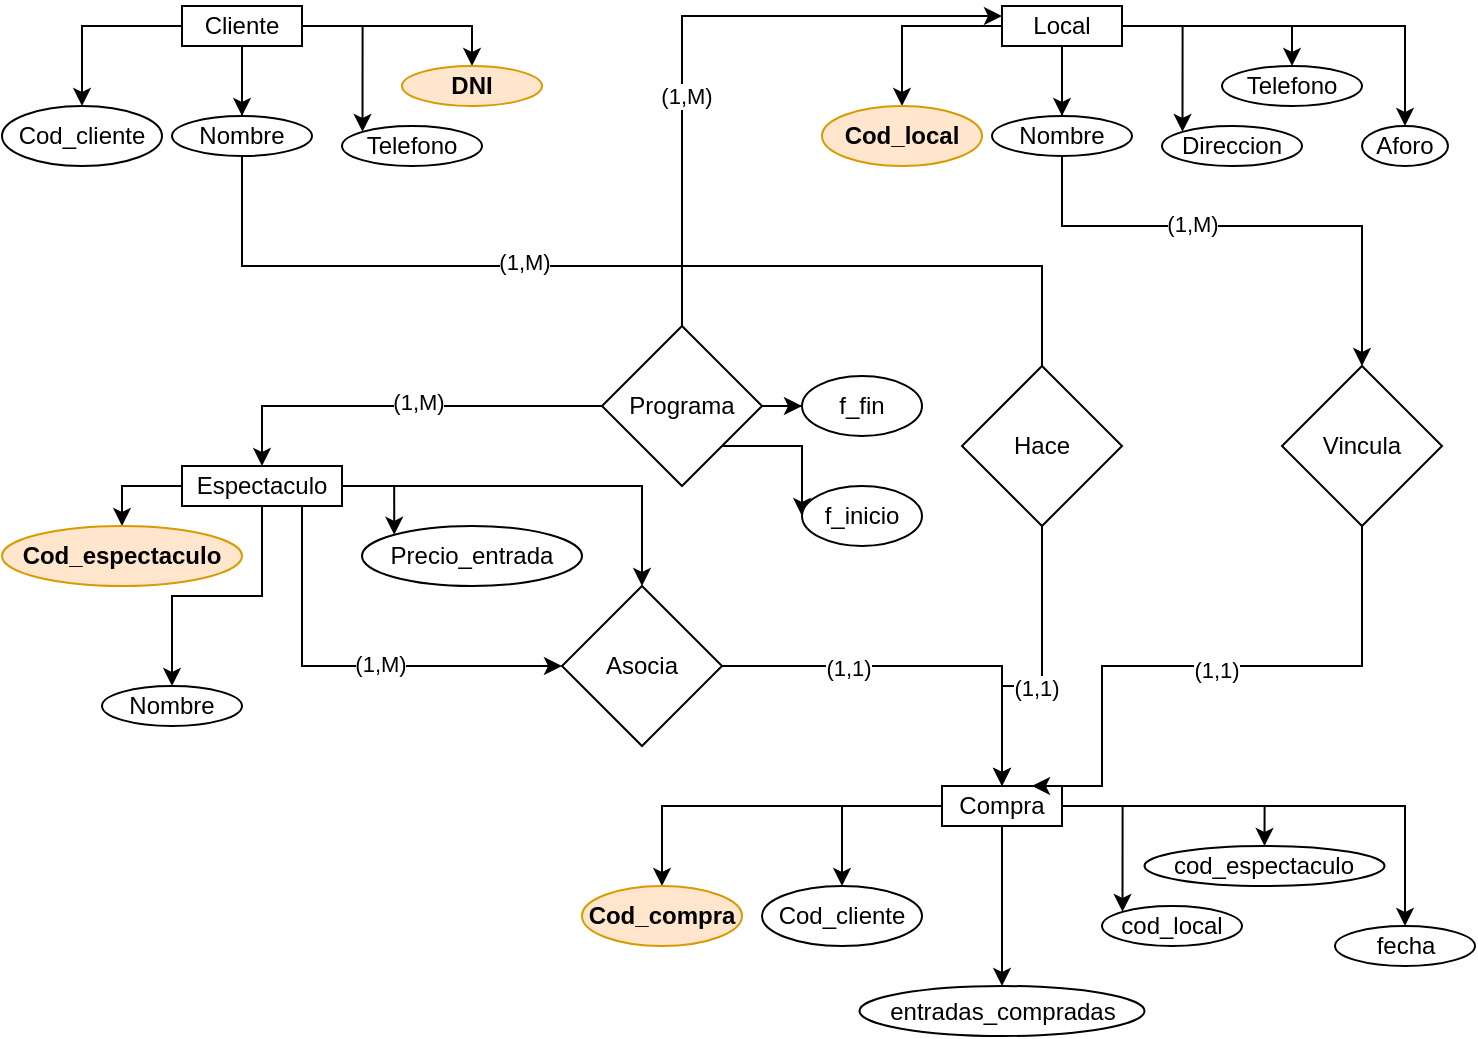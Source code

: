 <mxfile version="21.7.2" type="github">
  <diagram name="Página-1" id="HI1I8D31MHRvUqRoD5CX">
    <mxGraphModel dx="951" dy="550" grid="1" gridSize="10" guides="1" tooltips="1" connect="1" arrows="1" fold="1" page="1" pageScale="1" pageWidth="827" pageHeight="1169" math="0" shadow="0">
      <root>
        <mxCell id="0" />
        <mxCell id="1" parent="0" />
        <mxCell id="5ykwkt1n1GEtBhAtZkCk-3" style="edgeStyle=orthogonalEdgeStyle;rounded=0;orthogonalLoop=1;jettySize=auto;html=1;" edge="1" parent="1" source="5ykwkt1n1GEtBhAtZkCk-1" target="5ykwkt1n1GEtBhAtZkCk-2">
          <mxGeometry relative="1" as="geometry" />
        </mxCell>
        <mxCell id="5ykwkt1n1GEtBhAtZkCk-5" style="edgeStyle=orthogonalEdgeStyle;rounded=0;orthogonalLoop=1;jettySize=auto;html=1;entryX=0.5;entryY=0;entryDx=0;entryDy=0;" edge="1" parent="1" source="5ykwkt1n1GEtBhAtZkCk-1" target="5ykwkt1n1GEtBhAtZkCk-4">
          <mxGeometry relative="1" as="geometry" />
        </mxCell>
        <mxCell id="5ykwkt1n1GEtBhAtZkCk-8" style="edgeStyle=orthogonalEdgeStyle;rounded=0;orthogonalLoop=1;jettySize=auto;html=1;entryX=0.5;entryY=0;entryDx=0;entryDy=0;" edge="1" parent="1" source="5ykwkt1n1GEtBhAtZkCk-1" target="5ykwkt1n1GEtBhAtZkCk-7">
          <mxGeometry relative="1" as="geometry" />
        </mxCell>
        <mxCell id="5ykwkt1n1GEtBhAtZkCk-9" style="edgeStyle=orthogonalEdgeStyle;rounded=0;orthogonalLoop=1;jettySize=auto;html=1;entryX=0;entryY=0;entryDx=0;entryDy=0;" edge="1" parent="1" source="5ykwkt1n1GEtBhAtZkCk-1" target="5ykwkt1n1GEtBhAtZkCk-6">
          <mxGeometry relative="1" as="geometry" />
        </mxCell>
        <mxCell id="5ykwkt1n1GEtBhAtZkCk-83" style="edgeStyle=orthogonalEdgeStyle;rounded=0;orthogonalLoop=1;jettySize=auto;html=1;entryX=0.5;entryY=0;entryDx=0;entryDy=0;" edge="1" parent="1" source="5ykwkt1n1GEtBhAtZkCk-1" target="5ykwkt1n1GEtBhAtZkCk-69">
          <mxGeometry relative="1" as="geometry">
            <Array as="points">
              <mxPoint x="140" y="190" />
              <mxPoint x="540" y="190" />
              <mxPoint x="540" y="400" />
            </Array>
          </mxGeometry>
        </mxCell>
        <mxCell id="5ykwkt1n1GEtBhAtZkCk-85" value="(1,M)" style="edgeLabel;html=1;align=center;verticalAlign=middle;resizable=0;points=[];" vertex="1" connectable="0" parent="5ykwkt1n1GEtBhAtZkCk-83">
          <mxGeometry x="-0.366" y="2" relative="1" as="geometry">
            <mxPoint as="offset" />
          </mxGeometry>
        </mxCell>
        <mxCell id="5ykwkt1n1GEtBhAtZkCk-86" value="(1,1)" style="edgeLabel;html=1;align=center;verticalAlign=middle;resizable=0;points=[];" vertex="1" connectable="0" parent="5ykwkt1n1GEtBhAtZkCk-83">
          <mxGeometry x="0.83" y="1" relative="1" as="geometry">
            <mxPoint as="offset" />
          </mxGeometry>
        </mxCell>
        <mxCell id="5ykwkt1n1GEtBhAtZkCk-1" value="Cliente" style="rounded=0;whiteSpace=wrap;html=1;" vertex="1" parent="1">
          <mxGeometry x="110" y="60" width="60" height="20" as="geometry" />
        </mxCell>
        <mxCell id="5ykwkt1n1GEtBhAtZkCk-2" value="Cod_cliente" style="ellipse;whiteSpace=wrap;html=1;" vertex="1" parent="1">
          <mxGeometry x="20" y="110" width="80" height="30" as="geometry" />
        </mxCell>
        <mxCell id="5ykwkt1n1GEtBhAtZkCk-4" value="Nombre" style="ellipse;whiteSpace=wrap;html=1;" vertex="1" parent="1">
          <mxGeometry x="105" y="115" width="70" height="20" as="geometry" />
        </mxCell>
        <mxCell id="5ykwkt1n1GEtBhAtZkCk-6" value="Telefono" style="ellipse;whiteSpace=wrap;html=1;" vertex="1" parent="1">
          <mxGeometry x="190" y="120" width="70" height="20" as="geometry" />
        </mxCell>
        <mxCell id="5ykwkt1n1GEtBhAtZkCk-7" value="DNI" style="ellipse;whiteSpace=wrap;html=1;fontStyle=1;fillColor=#ffe6cc;strokeColor=#d79b00;" vertex="1" parent="1">
          <mxGeometry x="220" y="90" width="70" height="20" as="geometry" />
        </mxCell>
        <mxCell id="5ykwkt1n1GEtBhAtZkCk-10" style="edgeStyle=orthogonalEdgeStyle;rounded=0;orthogonalLoop=1;jettySize=auto;html=1;" edge="1" parent="1" source="5ykwkt1n1GEtBhAtZkCk-14" target="5ykwkt1n1GEtBhAtZkCk-15">
          <mxGeometry relative="1" as="geometry" />
        </mxCell>
        <mxCell id="5ykwkt1n1GEtBhAtZkCk-11" style="edgeStyle=orthogonalEdgeStyle;rounded=0;orthogonalLoop=1;jettySize=auto;html=1;entryX=0.5;entryY=0;entryDx=0;entryDy=0;" edge="1" parent="1" source="5ykwkt1n1GEtBhAtZkCk-14" target="5ykwkt1n1GEtBhAtZkCk-16">
          <mxGeometry relative="1" as="geometry" />
        </mxCell>
        <mxCell id="5ykwkt1n1GEtBhAtZkCk-12" style="edgeStyle=orthogonalEdgeStyle;rounded=0;orthogonalLoop=1;jettySize=auto;html=1;entryX=0.5;entryY=0;entryDx=0;entryDy=0;" edge="1" parent="1" source="5ykwkt1n1GEtBhAtZkCk-14" target="5ykwkt1n1GEtBhAtZkCk-18">
          <mxGeometry relative="1" as="geometry" />
        </mxCell>
        <mxCell id="5ykwkt1n1GEtBhAtZkCk-13" style="edgeStyle=orthogonalEdgeStyle;rounded=0;orthogonalLoop=1;jettySize=auto;html=1;entryX=0;entryY=0;entryDx=0;entryDy=0;" edge="1" parent="1" source="5ykwkt1n1GEtBhAtZkCk-14" target="5ykwkt1n1GEtBhAtZkCk-17">
          <mxGeometry relative="1" as="geometry" />
        </mxCell>
        <mxCell id="5ykwkt1n1GEtBhAtZkCk-20" style="edgeStyle=orthogonalEdgeStyle;rounded=0;orthogonalLoop=1;jettySize=auto;html=1;" edge="1" parent="1" source="5ykwkt1n1GEtBhAtZkCk-14" target="5ykwkt1n1GEtBhAtZkCk-19">
          <mxGeometry relative="1" as="geometry" />
        </mxCell>
        <mxCell id="5ykwkt1n1GEtBhAtZkCk-95" style="edgeStyle=orthogonalEdgeStyle;rounded=0;orthogonalLoop=1;jettySize=auto;html=1;entryX=0.5;entryY=0;entryDx=0;entryDy=0;" edge="1" parent="1" source="5ykwkt1n1GEtBhAtZkCk-14" target="5ykwkt1n1GEtBhAtZkCk-94">
          <mxGeometry relative="1" as="geometry">
            <Array as="points">
              <mxPoint x="550" y="170" />
              <mxPoint x="700" y="170" />
            </Array>
          </mxGeometry>
        </mxCell>
        <mxCell id="5ykwkt1n1GEtBhAtZkCk-97" value="(1,M)" style="edgeLabel;html=1;align=center;verticalAlign=middle;resizable=0;points=[];" vertex="1" connectable="0" parent="5ykwkt1n1GEtBhAtZkCk-95">
          <mxGeometry x="-0.003" y="1" relative="1" as="geometry">
            <mxPoint as="offset" />
          </mxGeometry>
        </mxCell>
        <mxCell id="5ykwkt1n1GEtBhAtZkCk-14" value="Local" style="rounded=0;whiteSpace=wrap;html=1;" vertex="1" parent="1">
          <mxGeometry x="520" y="60" width="60" height="20" as="geometry" />
        </mxCell>
        <mxCell id="5ykwkt1n1GEtBhAtZkCk-15" value="Cod_local" style="ellipse;whiteSpace=wrap;html=1;fillColor=#ffe6cc;strokeColor=#d79b00;fontStyle=1" vertex="1" parent="1">
          <mxGeometry x="430" y="110" width="80" height="30" as="geometry" />
        </mxCell>
        <mxCell id="5ykwkt1n1GEtBhAtZkCk-16" value="Nombre" style="ellipse;whiteSpace=wrap;html=1;" vertex="1" parent="1">
          <mxGeometry x="515" y="115" width="70" height="20" as="geometry" />
        </mxCell>
        <mxCell id="5ykwkt1n1GEtBhAtZkCk-17" value="Direccion" style="ellipse;whiteSpace=wrap;html=1;" vertex="1" parent="1">
          <mxGeometry x="600" y="120" width="70" height="20" as="geometry" />
        </mxCell>
        <mxCell id="5ykwkt1n1GEtBhAtZkCk-18" value="Telefono" style="ellipse;whiteSpace=wrap;html=1;" vertex="1" parent="1">
          <mxGeometry x="630" y="90" width="70" height="20" as="geometry" />
        </mxCell>
        <mxCell id="5ykwkt1n1GEtBhAtZkCk-19" value="Aforo" style="ellipse;whiteSpace=wrap;html=1;" vertex="1" parent="1">
          <mxGeometry x="700" y="120" width="43" height="20" as="geometry" />
        </mxCell>
        <mxCell id="5ykwkt1n1GEtBhAtZkCk-22" style="edgeStyle=orthogonalEdgeStyle;rounded=0;orthogonalLoop=1;jettySize=auto;html=1;entryX=0.5;entryY=0;entryDx=0;entryDy=0;" edge="1" parent="1" source="5ykwkt1n1GEtBhAtZkCk-25" target="5ykwkt1n1GEtBhAtZkCk-27">
          <mxGeometry relative="1" as="geometry" />
        </mxCell>
        <mxCell id="5ykwkt1n1GEtBhAtZkCk-24" style="edgeStyle=orthogonalEdgeStyle;rounded=0;orthogonalLoop=1;jettySize=auto;html=1;entryX=0;entryY=0;entryDx=0;entryDy=0;" edge="1" parent="1" source="5ykwkt1n1GEtBhAtZkCk-25" target="5ykwkt1n1GEtBhAtZkCk-28">
          <mxGeometry relative="1" as="geometry" />
        </mxCell>
        <mxCell id="5ykwkt1n1GEtBhAtZkCk-30" style="edgeStyle=orthogonalEdgeStyle;rounded=0;orthogonalLoop=1;jettySize=auto;html=1;entryX=0.5;entryY=0;entryDx=0;entryDy=0;" edge="1" parent="1" source="5ykwkt1n1GEtBhAtZkCk-25" target="5ykwkt1n1GEtBhAtZkCk-26">
          <mxGeometry relative="1" as="geometry">
            <Array as="points">
              <mxPoint x="80" y="300" />
            </Array>
          </mxGeometry>
        </mxCell>
        <mxCell id="5ykwkt1n1GEtBhAtZkCk-90" style="edgeStyle=orthogonalEdgeStyle;rounded=0;orthogonalLoop=1;jettySize=auto;html=1;entryX=0;entryY=0.5;entryDx=0;entryDy=0;" edge="1" parent="1" source="5ykwkt1n1GEtBhAtZkCk-25" target="5ykwkt1n1GEtBhAtZkCk-88">
          <mxGeometry relative="1" as="geometry">
            <Array as="points">
              <mxPoint x="170" y="390" />
            </Array>
          </mxGeometry>
        </mxCell>
        <mxCell id="5ykwkt1n1GEtBhAtZkCk-93" value="(1,M)" style="edgeLabel;html=1;align=center;verticalAlign=middle;resizable=0;points=[];" vertex="1" connectable="0" parent="5ykwkt1n1GEtBhAtZkCk-90">
          <mxGeometry x="0.13" y="1" relative="1" as="geometry">
            <mxPoint as="offset" />
          </mxGeometry>
        </mxCell>
        <mxCell id="5ykwkt1n1GEtBhAtZkCk-25" value="Espectaculo" style="rounded=0;whiteSpace=wrap;html=1;" vertex="1" parent="1">
          <mxGeometry x="110" y="290" width="80" height="20" as="geometry" />
        </mxCell>
        <mxCell id="5ykwkt1n1GEtBhAtZkCk-26" value="Cod_espectaculo" style="ellipse;whiteSpace=wrap;html=1;fontStyle=1;fillColor=#ffe6cc;strokeColor=#d79b00;" vertex="1" parent="1">
          <mxGeometry x="20" y="320" width="120" height="30" as="geometry" />
        </mxCell>
        <mxCell id="5ykwkt1n1GEtBhAtZkCk-27" value="Nombre" style="ellipse;whiteSpace=wrap;html=1;" vertex="1" parent="1">
          <mxGeometry x="70" y="400" width="70" height="20" as="geometry" />
        </mxCell>
        <mxCell id="5ykwkt1n1GEtBhAtZkCk-28" value="Precio_entrada" style="ellipse;whiteSpace=wrap;html=1;" vertex="1" parent="1">
          <mxGeometry x="200" y="320" width="110" height="30" as="geometry" />
        </mxCell>
        <mxCell id="5ykwkt1n1GEtBhAtZkCk-32" style="edgeStyle=orthogonalEdgeStyle;rounded=0;orthogonalLoop=1;jettySize=auto;html=1;entryX=0;entryY=0.25;entryDx=0;entryDy=0;" edge="1" parent="1" source="5ykwkt1n1GEtBhAtZkCk-31" target="5ykwkt1n1GEtBhAtZkCk-14">
          <mxGeometry relative="1" as="geometry">
            <Array as="points">
              <mxPoint x="360" y="65" />
            </Array>
          </mxGeometry>
        </mxCell>
        <mxCell id="5ykwkt1n1GEtBhAtZkCk-40" value="(1,M)" style="edgeLabel;html=1;align=center;verticalAlign=middle;resizable=0;points=[];" vertex="1" connectable="0" parent="5ykwkt1n1GEtBhAtZkCk-32">
          <mxGeometry x="-0.271" y="-2" relative="1" as="geometry">
            <mxPoint as="offset" />
          </mxGeometry>
        </mxCell>
        <mxCell id="5ykwkt1n1GEtBhAtZkCk-33" style="edgeStyle=orthogonalEdgeStyle;rounded=0;orthogonalLoop=1;jettySize=auto;html=1;entryX=0.5;entryY=0;entryDx=0;entryDy=0;" edge="1" parent="1" source="5ykwkt1n1GEtBhAtZkCk-31" target="5ykwkt1n1GEtBhAtZkCk-25">
          <mxGeometry relative="1" as="geometry" />
        </mxCell>
        <mxCell id="5ykwkt1n1GEtBhAtZkCk-41" value="(1,M)" style="edgeLabel;html=1;align=center;verticalAlign=middle;resizable=0;points=[];" vertex="1" connectable="0" parent="5ykwkt1n1GEtBhAtZkCk-33">
          <mxGeometry x="-0.076" y="-2" relative="1" as="geometry">
            <mxPoint as="offset" />
          </mxGeometry>
        </mxCell>
        <mxCell id="5ykwkt1n1GEtBhAtZkCk-36" style="edgeStyle=orthogonalEdgeStyle;rounded=0;orthogonalLoop=1;jettySize=auto;html=1;entryX=0;entryY=0.5;entryDx=0;entryDy=0;" edge="1" parent="1" source="5ykwkt1n1GEtBhAtZkCk-31" target="5ykwkt1n1GEtBhAtZkCk-35">
          <mxGeometry relative="1" as="geometry" />
        </mxCell>
        <mxCell id="5ykwkt1n1GEtBhAtZkCk-38" style="edgeStyle=orthogonalEdgeStyle;rounded=0;orthogonalLoop=1;jettySize=auto;html=1;exitX=1;exitY=1;exitDx=0;exitDy=0;entryX=0;entryY=0.5;entryDx=0;entryDy=0;" edge="1" parent="1" source="5ykwkt1n1GEtBhAtZkCk-31" target="5ykwkt1n1GEtBhAtZkCk-34">
          <mxGeometry relative="1" as="geometry" />
        </mxCell>
        <mxCell id="5ykwkt1n1GEtBhAtZkCk-31" value="Programa" style="rhombus;whiteSpace=wrap;html=1;" vertex="1" parent="1">
          <mxGeometry x="320" y="220" width="80" height="80" as="geometry" />
        </mxCell>
        <mxCell id="5ykwkt1n1GEtBhAtZkCk-34" value="f_inicio" style="ellipse;whiteSpace=wrap;html=1;" vertex="1" parent="1">
          <mxGeometry x="420" y="300" width="60" height="30" as="geometry" />
        </mxCell>
        <mxCell id="5ykwkt1n1GEtBhAtZkCk-35" value="f_fin" style="ellipse;whiteSpace=wrap;html=1;" vertex="1" parent="1">
          <mxGeometry x="420" y="245" width="60" height="30" as="geometry" />
        </mxCell>
        <mxCell id="5ykwkt1n1GEtBhAtZkCk-64" style="edgeStyle=orthogonalEdgeStyle;rounded=0;orthogonalLoop=1;jettySize=auto;html=1;" edge="1" parent="1" source="5ykwkt1n1GEtBhAtZkCk-69" target="5ykwkt1n1GEtBhAtZkCk-70">
          <mxGeometry relative="1" as="geometry" />
        </mxCell>
        <mxCell id="5ykwkt1n1GEtBhAtZkCk-66" style="edgeStyle=orthogonalEdgeStyle;rounded=0;orthogonalLoop=1;jettySize=auto;html=1;entryX=0.5;entryY=0;entryDx=0;entryDy=0;" edge="1" parent="1" source="5ykwkt1n1GEtBhAtZkCk-69" target="5ykwkt1n1GEtBhAtZkCk-73">
          <mxGeometry relative="1" as="geometry" />
        </mxCell>
        <mxCell id="5ykwkt1n1GEtBhAtZkCk-67" style="edgeStyle=orthogonalEdgeStyle;rounded=0;orthogonalLoop=1;jettySize=auto;html=1;entryX=0;entryY=0;entryDx=0;entryDy=0;" edge="1" parent="1" source="5ykwkt1n1GEtBhAtZkCk-69" target="5ykwkt1n1GEtBhAtZkCk-72">
          <mxGeometry relative="1" as="geometry" />
        </mxCell>
        <mxCell id="5ykwkt1n1GEtBhAtZkCk-75" style="edgeStyle=orthogonalEdgeStyle;rounded=0;orthogonalLoop=1;jettySize=auto;html=1;entryX=0.5;entryY=0;entryDx=0;entryDy=0;" edge="1" parent="1" source="5ykwkt1n1GEtBhAtZkCk-69" target="5ykwkt1n1GEtBhAtZkCk-71">
          <mxGeometry relative="1" as="geometry" />
        </mxCell>
        <mxCell id="5ykwkt1n1GEtBhAtZkCk-79" style="edgeStyle=orthogonalEdgeStyle;rounded=0;orthogonalLoop=1;jettySize=auto;html=1;entryX=0.5;entryY=0;entryDx=0;entryDy=0;" edge="1" parent="1" source="5ykwkt1n1GEtBhAtZkCk-69" target="5ykwkt1n1GEtBhAtZkCk-77">
          <mxGeometry relative="1" as="geometry" />
        </mxCell>
        <mxCell id="5ykwkt1n1GEtBhAtZkCk-82" style="edgeStyle=orthogonalEdgeStyle;rounded=0;orthogonalLoop=1;jettySize=auto;html=1;" edge="1" parent="1" source="5ykwkt1n1GEtBhAtZkCk-69" target="5ykwkt1n1GEtBhAtZkCk-81">
          <mxGeometry relative="1" as="geometry" />
        </mxCell>
        <mxCell id="5ykwkt1n1GEtBhAtZkCk-69" value="Compra" style="rounded=0;whiteSpace=wrap;html=1;" vertex="1" parent="1">
          <mxGeometry x="490" y="450" width="60" height="20" as="geometry" />
        </mxCell>
        <mxCell id="5ykwkt1n1GEtBhAtZkCk-70" value="Cod_cliente" style="ellipse;whiteSpace=wrap;html=1;" vertex="1" parent="1">
          <mxGeometry x="400" y="500" width="80" height="30" as="geometry" />
        </mxCell>
        <mxCell id="5ykwkt1n1GEtBhAtZkCk-71" value="entradas_compradas" style="ellipse;whiteSpace=wrap;html=1;" vertex="1" parent="1">
          <mxGeometry x="448.75" y="550" width="142.5" height="25" as="geometry" />
        </mxCell>
        <mxCell id="5ykwkt1n1GEtBhAtZkCk-72" value="cod_local" style="ellipse;whiteSpace=wrap;html=1;" vertex="1" parent="1">
          <mxGeometry x="570" y="510" width="70" height="20" as="geometry" />
        </mxCell>
        <mxCell id="5ykwkt1n1GEtBhAtZkCk-73" value="cod_espectaculo" style="ellipse;whiteSpace=wrap;html=1;" vertex="1" parent="1">
          <mxGeometry x="591.25" y="480" width="120" height="20" as="geometry" />
        </mxCell>
        <mxCell id="5ykwkt1n1GEtBhAtZkCk-77" value="fecha" style="ellipse;whiteSpace=wrap;html=1;" vertex="1" parent="1">
          <mxGeometry x="686.5" y="520" width="70" height="20" as="geometry" />
        </mxCell>
        <mxCell id="5ykwkt1n1GEtBhAtZkCk-81" value="Cod_compra" style="ellipse;whiteSpace=wrap;html=1;fillColor=#ffe6cc;strokeColor=#d79b00;fontStyle=1" vertex="1" parent="1">
          <mxGeometry x="310" y="500" width="80" height="30" as="geometry" />
        </mxCell>
        <mxCell id="5ykwkt1n1GEtBhAtZkCk-84" value="Hace" style="rhombus;whiteSpace=wrap;html=1;" vertex="1" parent="1">
          <mxGeometry x="500" y="240" width="80" height="80" as="geometry" />
        </mxCell>
        <mxCell id="5ykwkt1n1GEtBhAtZkCk-89" value="" style="edgeStyle=orthogonalEdgeStyle;rounded=0;orthogonalLoop=1;jettySize=auto;html=1;entryX=0.5;entryY=0;entryDx=0;entryDy=0;" edge="1" parent="1" source="5ykwkt1n1GEtBhAtZkCk-25" target="5ykwkt1n1GEtBhAtZkCk-88">
          <mxGeometry relative="1" as="geometry">
            <mxPoint x="150" y="310" as="sourcePoint" />
            <mxPoint x="520" y="450" as="targetPoint" />
            <Array as="points" />
          </mxGeometry>
        </mxCell>
        <mxCell id="5ykwkt1n1GEtBhAtZkCk-91" style="edgeStyle=orthogonalEdgeStyle;rounded=0;orthogonalLoop=1;jettySize=auto;html=1;entryX=0.5;entryY=0;entryDx=0;entryDy=0;" edge="1" parent="1" source="5ykwkt1n1GEtBhAtZkCk-88" target="5ykwkt1n1GEtBhAtZkCk-69">
          <mxGeometry relative="1" as="geometry" />
        </mxCell>
        <mxCell id="5ykwkt1n1GEtBhAtZkCk-92" value="(1,1)" style="edgeLabel;html=1;align=center;verticalAlign=middle;resizable=0;points=[];" vertex="1" connectable="0" parent="5ykwkt1n1GEtBhAtZkCk-91">
          <mxGeometry x="-0.374" y="-1" relative="1" as="geometry">
            <mxPoint as="offset" />
          </mxGeometry>
        </mxCell>
        <mxCell id="5ykwkt1n1GEtBhAtZkCk-88" value="Asocia" style="rhombus;whiteSpace=wrap;html=1;" vertex="1" parent="1">
          <mxGeometry x="300" y="350" width="80" height="80" as="geometry" />
        </mxCell>
        <mxCell id="5ykwkt1n1GEtBhAtZkCk-96" style="edgeStyle=orthogonalEdgeStyle;rounded=0;orthogonalLoop=1;jettySize=auto;html=1;entryX=0.75;entryY=0;entryDx=0;entryDy=0;" edge="1" parent="1" source="5ykwkt1n1GEtBhAtZkCk-94" target="5ykwkt1n1GEtBhAtZkCk-69">
          <mxGeometry relative="1" as="geometry">
            <Array as="points">
              <mxPoint x="700" y="390" />
              <mxPoint x="570" y="390" />
              <mxPoint x="570" y="450" />
            </Array>
          </mxGeometry>
        </mxCell>
        <mxCell id="5ykwkt1n1GEtBhAtZkCk-98" value="(1,1)" style="edgeLabel;html=1;align=center;verticalAlign=middle;resizable=0;points=[];" vertex="1" connectable="0" parent="5ykwkt1n1GEtBhAtZkCk-96">
          <mxGeometry x="-0.028" y="2" relative="1" as="geometry">
            <mxPoint as="offset" />
          </mxGeometry>
        </mxCell>
        <mxCell id="5ykwkt1n1GEtBhAtZkCk-94" value="Vincula" style="rhombus;whiteSpace=wrap;html=1;" vertex="1" parent="1">
          <mxGeometry x="660" y="240" width="80" height="80" as="geometry" />
        </mxCell>
      </root>
    </mxGraphModel>
  </diagram>
</mxfile>

